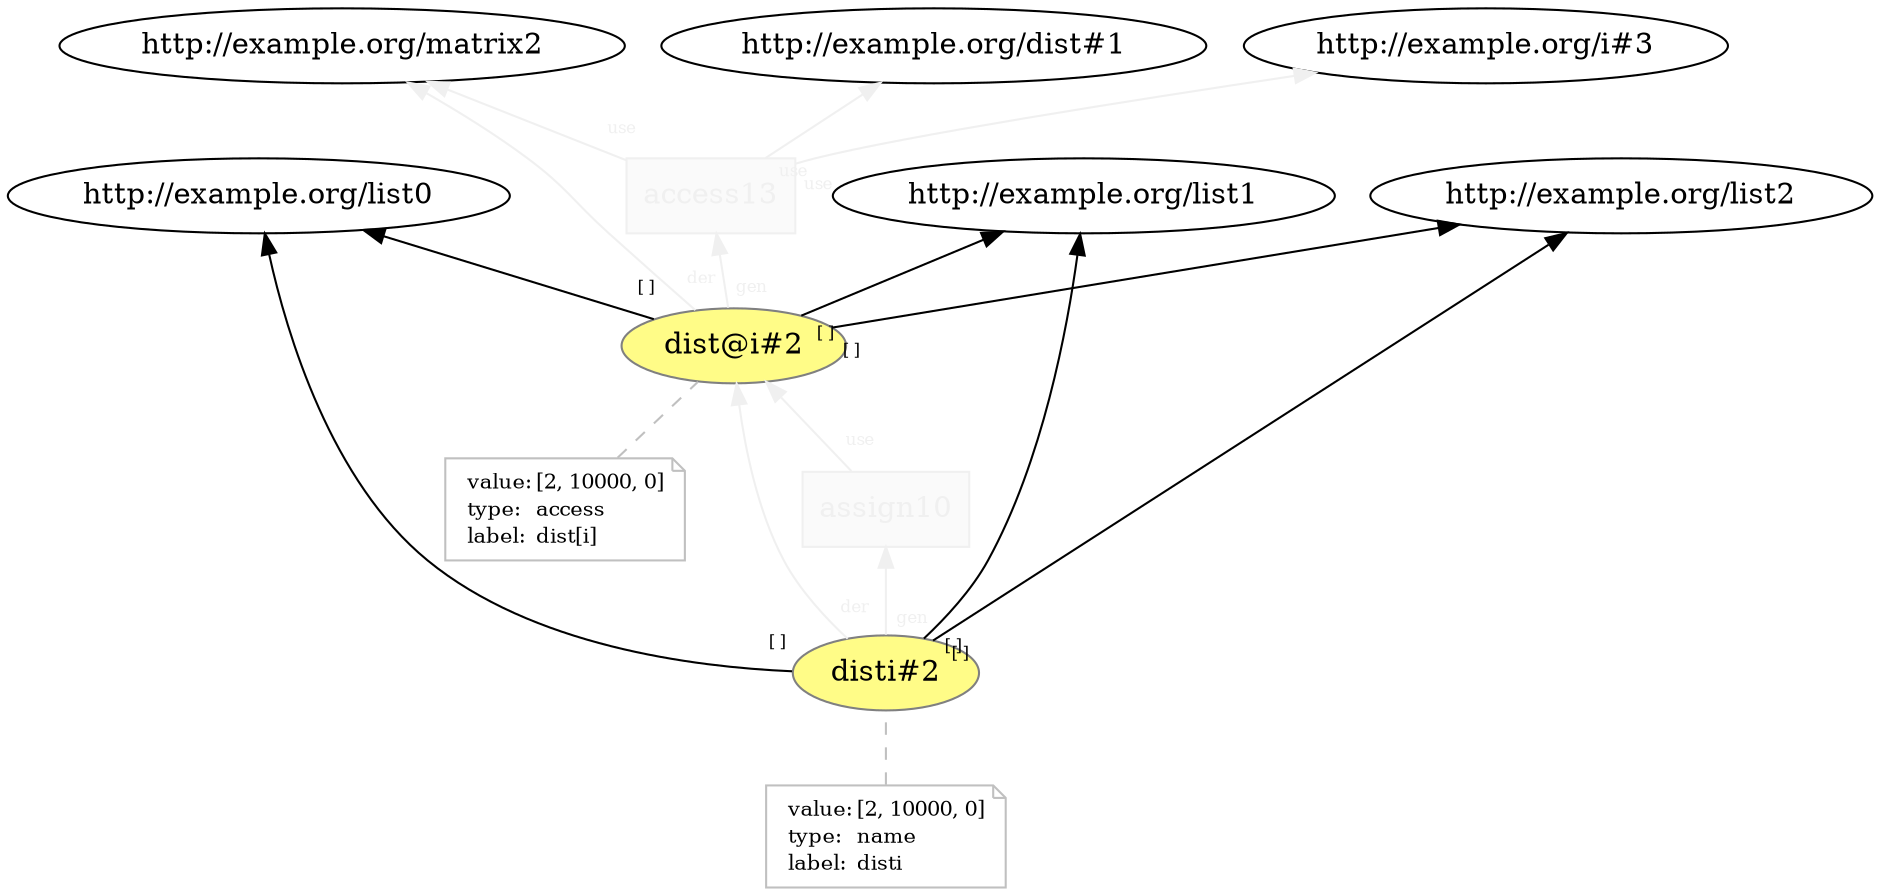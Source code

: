 digraph "PROV" { size="16,12"; rankdir="BT";
"http://example.org/dist@i#2" [fillcolor="#FFFC87",color="#808080",style="filled",label="dist@i#2",URL="http://example.org/dist@i#2"]
"-attrs0" [color="gray",shape="note",fontsize="10",fontcolor="black",label=<<TABLE cellpadding="0" border="0">
	<TR>
	    <TD align="left">value:</TD>
	    <TD align="left">[2, 10000, 0]</TD>
	</TR>
	<TR>
	    <TD align="left">type:</TD>
	    <TD align="left">access</TD>
	</TR>
	<TR>
	    <TD align="left">label:</TD>
	    <TD align="left">dist[i]</TD>
	</TR>
</TABLE>>]
"-attrs0" -> "http://example.org/dist@i#2" [color="gray",style="dashed",arrowhead="none"]
"http://example.org/dist@i#2" -> "http://example.org/list0" [labelfontsize="8",labeldistance="1.5",labelangle="60.0",rotation="20",taillabel="[ ]"]
"http://example.org/dist@i#2" -> "http://example.org/list1" [labelfontsize="8",labeldistance="1.5",labelangle="60.0",rotation="20",taillabel="[ ]"]
"http://example.org/dist@i#2" -> "http://example.org/list2" [labelfontsize="8",labeldistance="1.5",labelangle="60.0",rotation="20",taillabel="[ ]"]
"http://example.org/access13" [fillcolor="#FAFAFA",color="#F0F0F0",shape="polygon",sides="4",style="filled",fontcolor="#F0F0F0",label="access13",URL="http://example.org/access13"]
"http://example.org/dist@i#2" -> "http://example.org/matrix2" [labelfontsize="8",labeldistance="1.5",labelangle="60.0",rotation="20",taillabel="der",fontcolor="#F0F0F0",color="#F0F0F0"]
"http://example.org/access13" -> "http://example.org/dist#1" [labelfontsize="8",labeldistance="1.5",labelangle="60.0",rotation="20",taillabel="use",fontcolor="#F0F0F0",color="#F0F0F0"]
"http://example.org/access13" -> "http://example.org/i#3" [labelfontsize="8",labeldistance="1.5",labelangle="60.0",rotation="20",taillabel="use",fontcolor="#F0F0F0",color="#F0F0F0"]
"http://example.org/disti#2" [fillcolor="#FFFC87",color="#808080",style="filled",label="disti#2",URL="http://example.org/disti#2"]
"-attrs1" [color="gray",shape="note",fontsize="10",fontcolor="black",label=<<TABLE cellpadding="0" border="0">
	<TR>
	    <TD align="left">value:</TD>
	    <TD align="left">[2, 10000, 0]</TD>
	</TR>
	<TR>
	    <TD align="left">type:</TD>
	    <TD align="left">name</TD>
	</TR>
	<TR>
	    <TD align="left">label:</TD>
	    <TD align="left">disti</TD>
	</TR>
</TABLE>>]
"-attrs1" -> "http://example.org/disti#2" [color="gray",style="dashed",arrowhead="none"]
"http://example.org/disti#2" -> "http://example.org/list0" [labelfontsize="8",labeldistance="1.5",labelangle="60.0",rotation="20",taillabel="[ ]"]
"http://example.org/disti#2" -> "http://example.org/list1" [labelfontsize="8",labeldistance="1.5",labelangle="60.0",rotation="20",taillabel="[ ]"]
"http://example.org/disti#2" -> "http://example.org/list2" [labelfontsize="8",labeldistance="1.5",labelangle="60.0",rotation="20",taillabel="[ ]"]
"http://example.org/assign10" [fillcolor="#FAFAFA",color="#F0F0F0",shape="polygon",sides="4",style="filled",fontcolor="#F0F0F0",label="assign10",URL="http://example.org/assign10"]
"http://example.org/disti#2" -> "http://example.org/dist@i#2" [labelfontsize="8",labeldistance="1.5",labelangle="60.0",rotation="20",taillabel="der",fontcolor="#F0F0F0",color="#F0F0F0"]
"http://example.org/assign10" -> "http://example.org/dist@i#2" [labelfontsize="8",labeldistance="1.5",labelangle="60.0",rotation="20",taillabel="use",fontcolor="#F0F0F0",color="#F0F0F0"]
"http://example.org/access13" -> "http://example.org/matrix2" [labelfontsize="8",labeldistance="1.5",labelangle="60.0",rotation="20",taillabel="use",fontcolor="#F0F0F0",color="#F0F0F0"]
"http://example.org/dist@i#2" -> "http://example.org/access13" [labelfontsize="8",labeldistance="1.5",labelangle="60.0",rotation="20",taillabel="gen",fontcolor="#F0F0F0",color="#F0F0F0"]
"http://example.org/disti#2" -> "http://example.org/assign10" [labelfontsize="8",labeldistance="1.5",labelangle="60.0",rotation="20",taillabel="gen",fontcolor="#F0F0F0",color="#F0F0F0"]
}